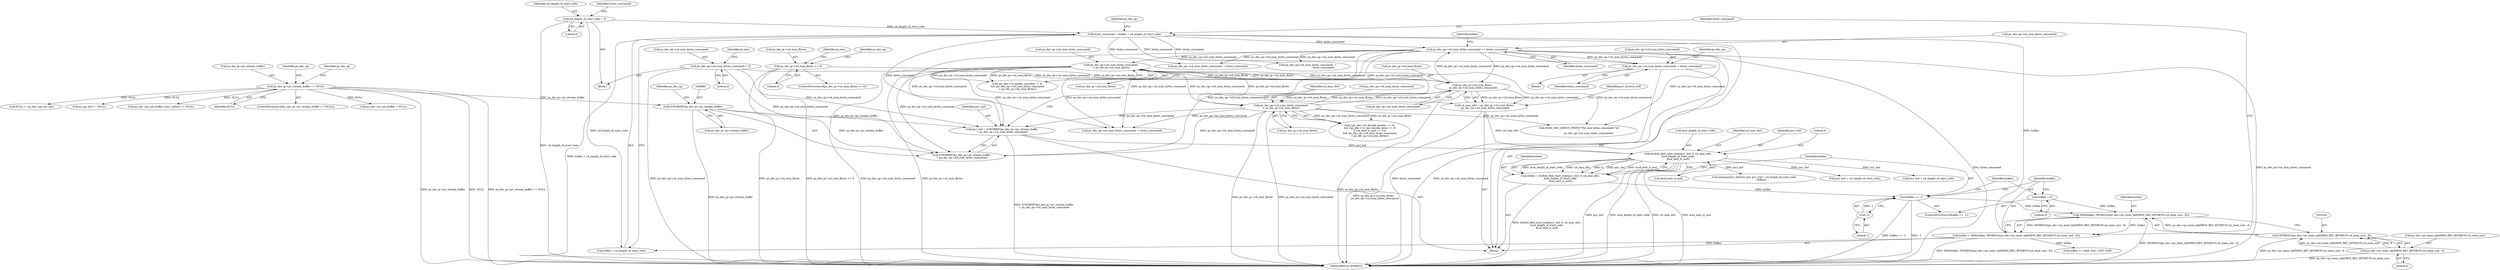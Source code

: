 digraph "0_Android_0b23c81c3dd9ec38f7e6806a3955fed1925541a0@pointer" {
"1001369" [label="(Call,ps_dec_op->u4_num_bytes_consumed -= bytes_consumed)"];
"1001042" [label="(Call,bytes_consumed = buflen + u4_length_of_start_code)"];
"1001027" [label="(Call,buflen = MIN(buflen, (WORD32)(ps_dec->ps_mem_tab[MEM_REC_BITSBUF].u4_mem_size - 8)))"];
"1001029" [label="(Call,MIN(buflen, (WORD32)(ps_dec->ps_mem_tab[MEM_REC_BITSBUF].u4_mem_size - 8)))"];
"1001020" [label="(Call,buflen == -1)"];
"1001009" [label="(Call,buflen = ih264d_find_start_code(pu1_buf, 0, u4_max_ofst,\n &u4_length_of_start_code,\n &u4_next_is_aud))"];
"1001011" [label="(Call,ih264d_find_start_code(pu1_buf, 0, u4_max_ofst,\n &u4_length_of_start_code,\n &u4_next_is_aud))"];
"1000977" [label="(Call,pu1_buf = (UWORD8*)ps_dec_ip->pv_stream_buffer\n + ps_dec_op->u4_num_bytes_consumed)"];
"1000980" [label="(Call,(UWORD8*)ps_dec_ip->pv_stream_buffer)"];
"1000270" [label="(Call,ps_dec_ip->pv_stream_buffer == NULL)"];
"1001424" [label="(Call,ps_dec_op->u4_num_bytes_consumed\n < ps_dec_ip->u4_num_Bytes)"];
"1001047" [label="(Call,ps_dec_op->u4_num_bytes_consumed += bytes_consumed)"];
"1000990" [label="(Call,ps_dec_ip->u4_num_Bytes\n - ps_dec_op->u4_num_bytes_consumed)"];
"1000291" [label="(Call,ps_dec_ip->u4_num_Bytes <= 0)"];
"1001449" [label="(Call,ps_dec_op->u4_num_bytes_consumed\n < ps_dec_ip->u4_num_Bytes)"];
"1000316" [label="(Call,ps_dec_op->u4_num_bytes_consumed = 0)"];
"1000988" [label="(Call,u4_max_ofst = ps_dec_ip->u4_num_Bytes\n - ps_dec_op->u4_num_bytes_consumed)"];
"1001022" [label="(Call,-1)"];
"1001024" [label="(Call,buflen = 0)"];
"1001031" [label="(Call,(WORD32)(ps_dec->ps_mem_tab[MEM_REC_BITSBUF].u4_mem_size - 8))"];
"1001033" [label="(Call,ps_dec->ps_mem_tab[MEM_REC_BITSBUF].u4_mem_size - 8)"];
"1000176" [label="(Call,u4_length_of_start_code = 0)"];
"1001042" [label="(Call,bytes_consumed = buflen + u4_length_of_start_code)"];
"1001368" [label="(Block,)"];
"1001428" [label="(Call,ps_dec_ip->u4_num_Bytes)"];
"1000986" [label="(Identifier,ps_dec_op)"];
"1000988" [label="(Call,u4_max_ofst = ps_dec_ip->u4_num_Bytes\n - ps_dec_op->u4_num_bytes_consumed)"];
"1000978" [label="(Identifier,pu1_buf)"];
"1001011" [label="(Call,ih264d_find_start_code(pu1_buf, 0, u4_max_ofst,\n &u4_length_of_start_code,\n &u4_next_is_aud))"];
"1000278" [label="(Identifier,ps_dec_op)"];
"1000976" [label="(Block,)"];
"1001051" [label="(Identifier,bytes_consumed)"];
"1000982" [label="(Call,ps_dec_ip->pv_stream_buffer)"];
"1000980" [label="(Call,(UWORD8*)ps_dec_ip->pv_stream_buffer)"];
"1000270" [label="(Call,ps_dec_ip->pv_stream_buffer == NULL)"];
"1001450" [label="(Call,ps_dec_op->u4_num_bytes_consumed)"];
"1000176" [label="(Call,u4_length_of_start_code = 0)"];
"1001025" [label="(Identifier,buflen)"];
"1001020" [label="(Call,buflen == -1)"];
"1000292" [label="(Call,ps_dec_ip->u4_num_Bytes)"];
"1001054" [label="(Identifier,buflen)"];
"1002226" [label="(MethodReturn,WORD32)"];
"1002124" [label="(Call,NULL != ps_dec->ps_cur_sps)"];
"1001030" [label="(Identifier,buflen)"];
"1001010" [label="(Identifier,buflen)"];
"1000994" [label="(Call,ps_dec_op->u4_num_bytes_consumed)"];
"1001047" [label="(Call,ps_dec_op->u4_num_bytes_consumed += bytes_consumed)"];
"1001013" [label="(Literal,0)"];
"1000623" [label="(Call,ps_pic_buf == NULL)"];
"1001043" [label="(Identifier,bytes_consumed)"];
"1000421" [label="(Call,ps_dec->ps_out_buffer->pu1_bufs[i] == NULL)"];
"1001433" [label="(Call,((ps_dec->i4_decode_header == 0)\n && ((ps_dec->u1_pic_decode_done == 0)\n || (u4_next_is_aud == 1)))\n && (ps_dec_op->u4_num_bytes_consumed\n < ps_dec_ip->u4_num_Bytes))"];
"1001026" [label="(Literal,0)"];
"1000156" [label="(Block,)"];
"1000316" [label="(Call,ps_dec_op->u4_num_bytes_consumed = 0)"];
"1001376" [label="(Identifier,ps_dec_op)"];
"1001369" [label="(Call,ps_dec_op->u4_num_bytes_consumed -= bytes_consumed)"];
"1001029" [label="(Call,MIN(buflen, (WORD32)(ps_dec->ps_mem_tab[MEM_REC_BITSBUF].u4_mem_size - 8)))"];
"1001017" [label="(Call,&u4_next_is_aud)"];
"1001023" [label="(Literal,1)"];
"1001015" [label="(Call,&u4_length_of_start_code)"];
"1001014" [label="(Identifier,u4_max_ofst)"];
"1001049" [label="(Identifier,ps_dec_op)"];
"1000295" [label="(Literal,0)"];
"1001048" [label="(Call,ps_dec_op->u4_num_bytes_consumed)"];
"1000177" [label="(Identifier,u4_length_of_start_code)"];
"1001370" [label="(Call,ps_dec_op->u4_num_bytes_consumed)"];
"1001044" [label="(Call,buflen + u4_length_of_start_code)"];
"1000320" [label="(Literal,0)"];
"1000274" [label="(Identifier,NULL)"];
"1001160" [label="(Call,ps_dec_op->u4_num_bytes_consumed -=\n                                        bytes_consumed)"];
"1000313" [label="(Identifier,ps_dec)"];
"1001425" [label="(Call,ps_dec_op->u4_num_bytes_consumed)"];
"1001373" [label="(Identifier,bytes_consumed)"];
"1001019" [label="(ControlStructure,if(buflen == -1))"];
"1001209" [label="(Call,memcpy(pu1_bitstrm_buf, pu1_buf + u4_length_of_start_code,\n                   buflen))"];
"1000290" [label="(ControlStructure,if(ps_dec_ip->u4_num_Bytes <= 0))"];
"1000323" [label="(Identifier,ps_dec)"];
"1000293" [label="(Identifier,ps_dec_ip)"];
"1000977" [label="(Call,pu1_buf = (UWORD8*)ps_dec_ip->pv_stream_buffer\n + ps_dec_op->u4_num_bytes_consumed)"];
"1001009" [label="(Call,buflen = ih264d_find_start_code(pu1_buf, 0, u4_max_ofst,\n &u4_length_of_start_code,\n &u4_next_is_aud))"];
"1000989" [label="(Identifier,u4_max_ofst)"];
"1001012" [label="(Identifier,pu1_buf)"];
"1000271" [label="(Call,ps_dec_ip->pv_stream_buffer)"];
"1000979" [label="(Call,(UWORD8*)ps_dec_ip->pv_stream_buffer\n + ps_dec_op->u4_num_bytes_consumed)"];
"1000269" [label="(ControlStructure,if(ps_dec_ip->pv_stream_buffer == NULL))"];
"1000991" [label="(Call,ps_dec_ip->u4_num_Bytes)"];
"1000321" [label="(Call,ps_dec->ps_out_buffer = NULL)"];
"1001449" [label="(Call,ps_dec_op->u4_num_bytes_consumed\n < ps_dec_ip->u4_num_Bytes)"];
"1002219" [label="(Call,H264_DEC_DEBUG_PRINT(\"The num bytes consumed: %d\n\",\n                         ps_dec_op->u4_num_bytes_consumed))"];
"1001453" [label="(Call,ps_dec_ip->u4_num_Bytes)"];
"1000178" [label="(Literal,0)"];
"1000299" [label="(Identifier,ps_dec_op)"];
"1000317" [label="(Call,ps_dec_op->u4_num_bytes_consumed)"];
"1000291" [label="(Call,ps_dec_ip->u4_num_Bytes <= 0)"];
"1001034" [label="(Call,ps_dec->ps_mem_tab[MEM_REC_BITSBUF].u4_mem_size)"];
"1001053" [label="(Call,buflen >= MAX_NAL_UNIT_SIZE)"];
"1000998" [label="(Identifier,pu1_bitstrm_buf)"];
"1001022" [label="(Call,-1)"];
"1001033" [label="(Call,ps_dec->ps_mem_tab[MEM_REC_BITSBUF].u4_mem_size - 8)"];
"1001346" [label="(Call,ps_dec_op->u4_num_bytes_consumed -= bytes_consumed)"];
"1001612" [label="(Call,ps_dec_op->u4_num_bytes_consumed -= bytes_consumed)"];
"1001028" [label="(Identifier,buflen)"];
"1000181" [label="(Identifier,bytes_consumed)"];
"1001418" [label="(Call,(ps_dec->i4_header_decoded != 3)\n && (ps_dec_op->u4_num_bytes_consumed\n < ps_dec_ip->u4_num_Bytes))"];
"1001135" [label="(Call,pu1_buf + u4_length_of_start_code)"];
"1000990" [label="(Call,ps_dec_ip->u4_num_Bytes\n - ps_dec_op->u4_num_bytes_consumed)"];
"1001424" [label="(Call,ps_dec_op->u4_num_bytes_consumed\n < ps_dec_ip->u4_num_Bytes)"];
"1001211" [label="(Call,pu1_buf + u4_length_of_start_code)"];
"1001031" [label="(Call,(WORD32)(ps_dec->ps_mem_tab[MEM_REC_BITSBUF].u4_mem_size - 8))"];
"1001024" [label="(Call,buflen = 0)"];
"1001027" [label="(Call,buflen = MIN(buflen, (WORD32)(ps_dec->ps_mem_tab[MEM_REC_BITSBUF].u4_mem_size - 8)))"];
"1001021" [label="(Identifier,buflen)"];
"1001041" [label="(Literal,8)"];
"1001369" -> "1001368"  [label="AST: "];
"1001369" -> "1001373"  [label="CFG: "];
"1001370" -> "1001369"  [label="AST: "];
"1001373" -> "1001369"  [label="AST: "];
"1001376" -> "1001369"  [label="CFG: "];
"1001369" -> "1002226"  [label="DDG: bytes_consumed"];
"1001369" -> "1002226"  [label="DDG: ps_dec_op->u4_num_bytes_consumed"];
"1001042" -> "1001369"  [label="DDG: bytes_consumed"];
"1001047" -> "1001369"  [label="DDG: ps_dec_op->u4_num_bytes_consumed"];
"1001042" -> "1000976"  [label="AST: "];
"1001042" -> "1001044"  [label="CFG: "];
"1001043" -> "1001042"  [label="AST: "];
"1001044" -> "1001042"  [label="AST: "];
"1001049" -> "1001042"  [label="CFG: "];
"1001042" -> "1002226"  [label="DDG: buflen + u4_length_of_start_code"];
"1001027" -> "1001042"  [label="DDG: buflen"];
"1000176" -> "1001042"  [label="DDG: u4_length_of_start_code"];
"1001042" -> "1001047"  [label="DDG: bytes_consumed"];
"1001042" -> "1001160"  [label="DDG: bytes_consumed"];
"1001042" -> "1001346"  [label="DDG: bytes_consumed"];
"1001042" -> "1001612"  [label="DDG: bytes_consumed"];
"1001027" -> "1000976"  [label="AST: "];
"1001027" -> "1001029"  [label="CFG: "];
"1001028" -> "1001027"  [label="AST: "];
"1001029" -> "1001027"  [label="AST: "];
"1001043" -> "1001027"  [label="CFG: "];
"1001027" -> "1002226"  [label="DDG: MIN(buflen, (WORD32)(ps_dec->ps_mem_tab[MEM_REC_BITSBUF].u4_mem_size - 8))"];
"1001029" -> "1001027"  [label="DDG: buflen"];
"1001029" -> "1001027"  [label="DDG: (WORD32)(ps_dec->ps_mem_tab[MEM_REC_BITSBUF].u4_mem_size - 8)"];
"1001027" -> "1001044"  [label="DDG: buflen"];
"1001027" -> "1001053"  [label="DDG: buflen"];
"1001029" -> "1001031"  [label="CFG: "];
"1001030" -> "1001029"  [label="AST: "];
"1001031" -> "1001029"  [label="AST: "];
"1001029" -> "1002226"  [label="DDG: (WORD32)(ps_dec->ps_mem_tab[MEM_REC_BITSBUF].u4_mem_size - 8)"];
"1001020" -> "1001029"  [label="DDG: buflen"];
"1001024" -> "1001029"  [label="DDG: buflen"];
"1001031" -> "1001029"  [label="DDG: ps_dec->ps_mem_tab[MEM_REC_BITSBUF].u4_mem_size - 8"];
"1001020" -> "1001019"  [label="AST: "];
"1001020" -> "1001022"  [label="CFG: "];
"1001021" -> "1001020"  [label="AST: "];
"1001022" -> "1001020"  [label="AST: "];
"1001025" -> "1001020"  [label="CFG: "];
"1001028" -> "1001020"  [label="CFG: "];
"1001020" -> "1002226"  [label="DDG: buflen == -1"];
"1001020" -> "1002226"  [label="DDG: -1"];
"1001009" -> "1001020"  [label="DDG: buflen"];
"1001022" -> "1001020"  [label="DDG: 1"];
"1001009" -> "1000976"  [label="AST: "];
"1001009" -> "1001011"  [label="CFG: "];
"1001010" -> "1001009"  [label="AST: "];
"1001011" -> "1001009"  [label="AST: "];
"1001021" -> "1001009"  [label="CFG: "];
"1001009" -> "1002226"  [label="DDG: ih264d_find_start_code(pu1_buf, 0, u4_max_ofst,\n &u4_length_of_start_code,\n &u4_next_is_aud)"];
"1001011" -> "1001009"  [label="DDG: &u4_length_of_start_code"];
"1001011" -> "1001009"  [label="DDG: u4_max_ofst"];
"1001011" -> "1001009"  [label="DDG: 0"];
"1001011" -> "1001009"  [label="DDG: pu1_buf"];
"1001011" -> "1001009"  [label="DDG: &u4_next_is_aud"];
"1001011" -> "1001017"  [label="CFG: "];
"1001012" -> "1001011"  [label="AST: "];
"1001013" -> "1001011"  [label="AST: "];
"1001014" -> "1001011"  [label="AST: "];
"1001015" -> "1001011"  [label="AST: "];
"1001017" -> "1001011"  [label="AST: "];
"1001011" -> "1002226"  [label="DDG: pu1_buf"];
"1001011" -> "1002226"  [label="DDG: &u4_length_of_start_code"];
"1001011" -> "1002226"  [label="DDG: u4_max_ofst"];
"1001011" -> "1002226"  [label="DDG: &u4_next_is_aud"];
"1000977" -> "1001011"  [label="DDG: pu1_buf"];
"1000988" -> "1001011"  [label="DDG: u4_max_ofst"];
"1001011" -> "1001135"  [label="DDG: pu1_buf"];
"1001011" -> "1001209"  [label="DDG: pu1_buf"];
"1001011" -> "1001211"  [label="DDG: pu1_buf"];
"1000977" -> "1000976"  [label="AST: "];
"1000977" -> "1000979"  [label="CFG: "];
"1000978" -> "1000977"  [label="AST: "];
"1000979" -> "1000977"  [label="AST: "];
"1000989" -> "1000977"  [label="CFG: "];
"1000977" -> "1002226"  [label="DDG: (UWORD8*)ps_dec_ip->pv_stream_buffer\n + ps_dec_op->u4_num_bytes_consumed"];
"1000980" -> "1000977"  [label="DDG: ps_dec_ip->pv_stream_buffer"];
"1001424" -> "1000977"  [label="DDG: ps_dec_op->u4_num_bytes_consumed"];
"1001047" -> "1000977"  [label="DDG: ps_dec_op->u4_num_bytes_consumed"];
"1001449" -> "1000977"  [label="DDG: ps_dec_op->u4_num_bytes_consumed"];
"1000316" -> "1000977"  [label="DDG: ps_dec_op->u4_num_bytes_consumed"];
"1000980" -> "1000979"  [label="AST: "];
"1000980" -> "1000982"  [label="CFG: "];
"1000981" -> "1000980"  [label="AST: "];
"1000982" -> "1000980"  [label="AST: "];
"1000986" -> "1000980"  [label="CFG: "];
"1000980" -> "1002226"  [label="DDG: ps_dec_ip->pv_stream_buffer"];
"1000980" -> "1000979"  [label="DDG: ps_dec_ip->pv_stream_buffer"];
"1000270" -> "1000980"  [label="DDG: ps_dec_ip->pv_stream_buffer"];
"1000270" -> "1000269"  [label="AST: "];
"1000270" -> "1000274"  [label="CFG: "];
"1000271" -> "1000270"  [label="AST: "];
"1000274" -> "1000270"  [label="AST: "];
"1000278" -> "1000270"  [label="CFG: "];
"1000293" -> "1000270"  [label="CFG: "];
"1000270" -> "1002226"  [label="DDG: NULL"];
"1000270" -> "1002226"  [label="DDG: ps_dec_ip->pv_stream_buffer == NULL"];
"1000270" -> "1002226"  [label="DDG: ps_dec_ip->pv_stream_buffer"];
"1000270" -> "1000321"  [label="DDG: NULL"];
"1000270" -> "1000421"  [label="DDG: NULL"];
"1000270" -> "1000623"  [label="DDG: NULL"];
"1000270" -> "1002124"  [label="DDG: NULL"];
"1001424" -> "1001418"  [label="AST: "];
"1001424" -> "1001428"  [label="CFG: "];
"1001425" -> "1001424"  [label="AST: "];
"1001428" -> "1001424"  [label="AST: "];
"1001418" -> "1001424"  [label="CFG: "];
"1001424" -> "1002226"  [label="DDG: ps_dec_op->u4_num_bytes_consumed"];
"1001424" -> "1002226"  [label="DDG: ps_dec_ip->u4_num_Bytes"];
"1001424" -> "1000979"  [label="DDG: ps_dec_op->u4_num_bytes_consumed"];
"1001424" -> "1000990"  [label="DDG: ps_dec_ip->u4_num_Bytes"];
"1001424" -> "1000990"  [label="DDG: ps_dec_op->u4_num_bytes_consumed"];
"1001424" -> "1001418"  [label="DDG: ps_dec_op->u4_num_bytes_consumed"];
"1001424" -> "1001418"  [label="DDG: ps_dec_ip->u4_num_Bytes"];
"1001047" -> "1001424"  [label="DDG: ps_dec_op->u4_num_bytes_consumed"];
"1000990" -> "1001424"  [label="DDG: ps_dec_ip->u4_num_Bytes"];
"1001424" -> "1001449"  [label="DDG: ps_dec_op->u4_num_bytes_consumed"];
"1001424" -> "1001449"  [label="DDG: ps_dec_ip->u4_num_Bytes"];
"1001424" -> "1001612"  [label="DDG: ps_dec_op->u4_num_bytes_consumed"];
"1001424" -> "1002219"  [label="DDG: ps_dec_op->u4_num_bytes_consumed"];
"1001047" -> "1000976"  [label="AST: "];
"1001047" -> "1001051"  [label="CFG: "];
"1001048" -> "1001047"  [label="AST: "];
"1001051" -> "1001047"  [label="AST: "];
"1001054" -> "1001047"  [label="CFG: "];
"1001047" -> "1002226"  [label="DDG: bytes_consumed"];
"1001047" -> "1002226"  [label="DDG: ps_dec_op->u4_num_bytes_consumed"];
"1001047" -> "1000979"  [label="DDG: ps_dec_op->u4_num_bytes_consumed"];
"1001047" -> "1000990"  [label="DDG: ps_dec_op->u4_num_bytes_consumed"];
"1000990" -> "1001047"  [label="DDG: ps_dec_op->u4_num_bytes_consumed"];
"1001047" -> "1001160"  [label="DDG: ps_dec_op->u4_num_bytes_consumed"];
"1001047" -> "1001346"  [label="DDG: ps_dec_op->u4_num_bytes_consumed"];
"1001047" -> "1001449"  [label="DDG: ps_dec_op->u4_num_bytes_consumed"];
"1001047" -> "1001612"  [label="DDG: ps_dec_op->u4_num_bytes_consumed"];
"1001047" -> "1002219"  [label="DDG: ps_dec_op->u4_num_bytes_consumed"];
"1000990" -> "1000988"  [label="AST: "];
"1000990" -> "1000994"  [label="CFG: "];
"1000991" -> "1000990"  [label="AST: "];
"1000994" -> "1000990"  [label="AST: "];
"1000988" -> "1000990"  [label="CFG: "];
"1000990" -> "1002226"  [label="DDG: ps_dec_ip->u4_num_Bytes"];
"1000990" -> "1000988"  [label="DDG: ps_dec_ip->u4_num_Bytes"];
"1000990" -> "1000988"  [label="DDG: ps_dec_op->u4_num_bytes_consumed"];
"1000291" -> "1000990"  [label="DDG: ps_dec_ip->u4_num_Bytes"];
"1001449" -> "1000990"  [label="DDG: ps_dec_ip->u4_num_Bytes"];
"1001449" -> "1000990"  [label="DDG: ps_dec_op->u4_num_bytes_consumed"];
"1000316" -> "1000990"  [label="DDG: ps_dec_op->u4_num_bytes_consumed"];
"1000990" -> "1001449"  [label="DDG: ps_dec_ip->u4_num_Bytes"];
"1000291" -> "1000290"  [label="AST: "];
"1000291" -> "1000295"  [label="CFG: "];
"1000292" -> "1000291"  [label="AST: "];
"1000295" -> "1000291"  [label="AST: "];
"1000299" -> "1000291"  [label="CFG: "];
"1000313" -> "1000291"  [label="CFG: "];
"1000291" -> "1002226"  [label="DDG: ps_dec_ip->u4_num_Bytes <= 0"];
"1000291" -> "1002226"  [label="DDG: ps_dec_ip->u4_num_Bytes"];
"1001449" -> "1001433"  [label="AST: "];
"1001449" -> "1001453"  [label="CFG: "];
"1001450" -> "1001449"  [label="AST: "];
"1001453" -> "1001449"  [label="AST: "];
"1001433" -> "1001449"  [label="CFG: "];
"1001449" -> "1002226"  [label="DDG: ps_dec_ip->u4_num_Bytes"];
"1001449" -> "1002226"  [label="DDG: ps_dec_op->u4_num_bytes_consumed"];
"1001449" -> "1000979"  [label="DDG: ps_dec_op->u4_num_bytes_consumed"];
"1001449" -> "1001433"  [label="DDG: ps_dec_op->u4_num_bytes_consumed"];
"1001449" -> "1001433"  [label="DDG: ps_dec_ip->u4_num_Bytes"];
"1001449" -> "1001612"  [label="DDG: ps_dec_op->u4_num_bytes_consumed"];
"1001449" -> "1002219"  [label="DDG: ps_dec_op->u4_num_bytes_consumed"];
"1000316" -> "1000156"  [label="AST: "];
"1000316" -> "1000320"  [label="CFG: "];
"1000317" -> "1000316"  [label="AST: "];
"1000320" -> "1000316"  [label="AST: "];
"1000323" -> "1000316"  [label="CFG: "];
"1000316" -> "1002226"  [label="DDG: ps_dec_op->u4_num_bytes_consumed"];
"1000316" -> "1000979"  [label="DDG: ps_dec_op->u4_num_bytes_consumed"];
"1000988" -> "1000976"  [label="AST: "];
"1000989" -> "1000988"  [label="AST: "];
"1000998" -> "1000988"  [label="CFG: "];
"1000988" -> "1002226"  [label="DDG: ps_dec_ip->u4_num_Bytes\n - ps_dec_op->u4_num_bytes_consumed"];
"1001022" -> "1001023"  [label="CFG: "];
"1001023" -> "1001022"  [label="AST: "];
"1001024" -> "1001019"  [label="AST: "];
"1001024" -> "1001026"  [label="CFG: "];
"1001025" -> "1001024"  [label="AST: "];
"1001026" -> "1001024"  [label="AST: "];
"1001028" -> "1001024"  [label="CFG: "];
"1001031" -> "1001033"  [label="CFG: "];
"1001032" -> "1001031"  [label="AST: "];
"1001033" -> "1001031"  [label="AST: "];
"1001031" -> "1002226"  [label="DDG: ps_dec->ps_mem_tab[MEM_REC_BITSBUF].u4_mem_size - 8"];
"1001033" -> "1001031"  [label="DDG: ps_dec->ps_mem_tab[MEM_REC_BITSBUF].u4_mem_size"];
"1001033" -> "1001031"  [label="DDG: 8"];
"1001033" -> "1001041"  [label="CFG: "];
"1001034" -> "1001033"  [label="AST: "];
"1001041" -> "1001033"  [label="AST: "];
"1001033" -> "1002226"  [label="DDG: ps_dec->ps_mem_tab[MEM_REC_BITSBUF].u4_mem_size"];
"1000176" -> "1000156"  [label="AST: "];
"1000176" -> "1000178"  [label="CFG: "];
"1000177" -> "1000176"  [label="AST: "];
"1000178" -> "1000176"  [label="AST: "];
"1000181" -> "1000176"  [label="CFG: "];
"1000176" -> "1002226"  [label="DDG: u4_length_of_start_code"];
"1000176" -> "1001044"  [label="DDG: u4_length_of_start_code"];
}
